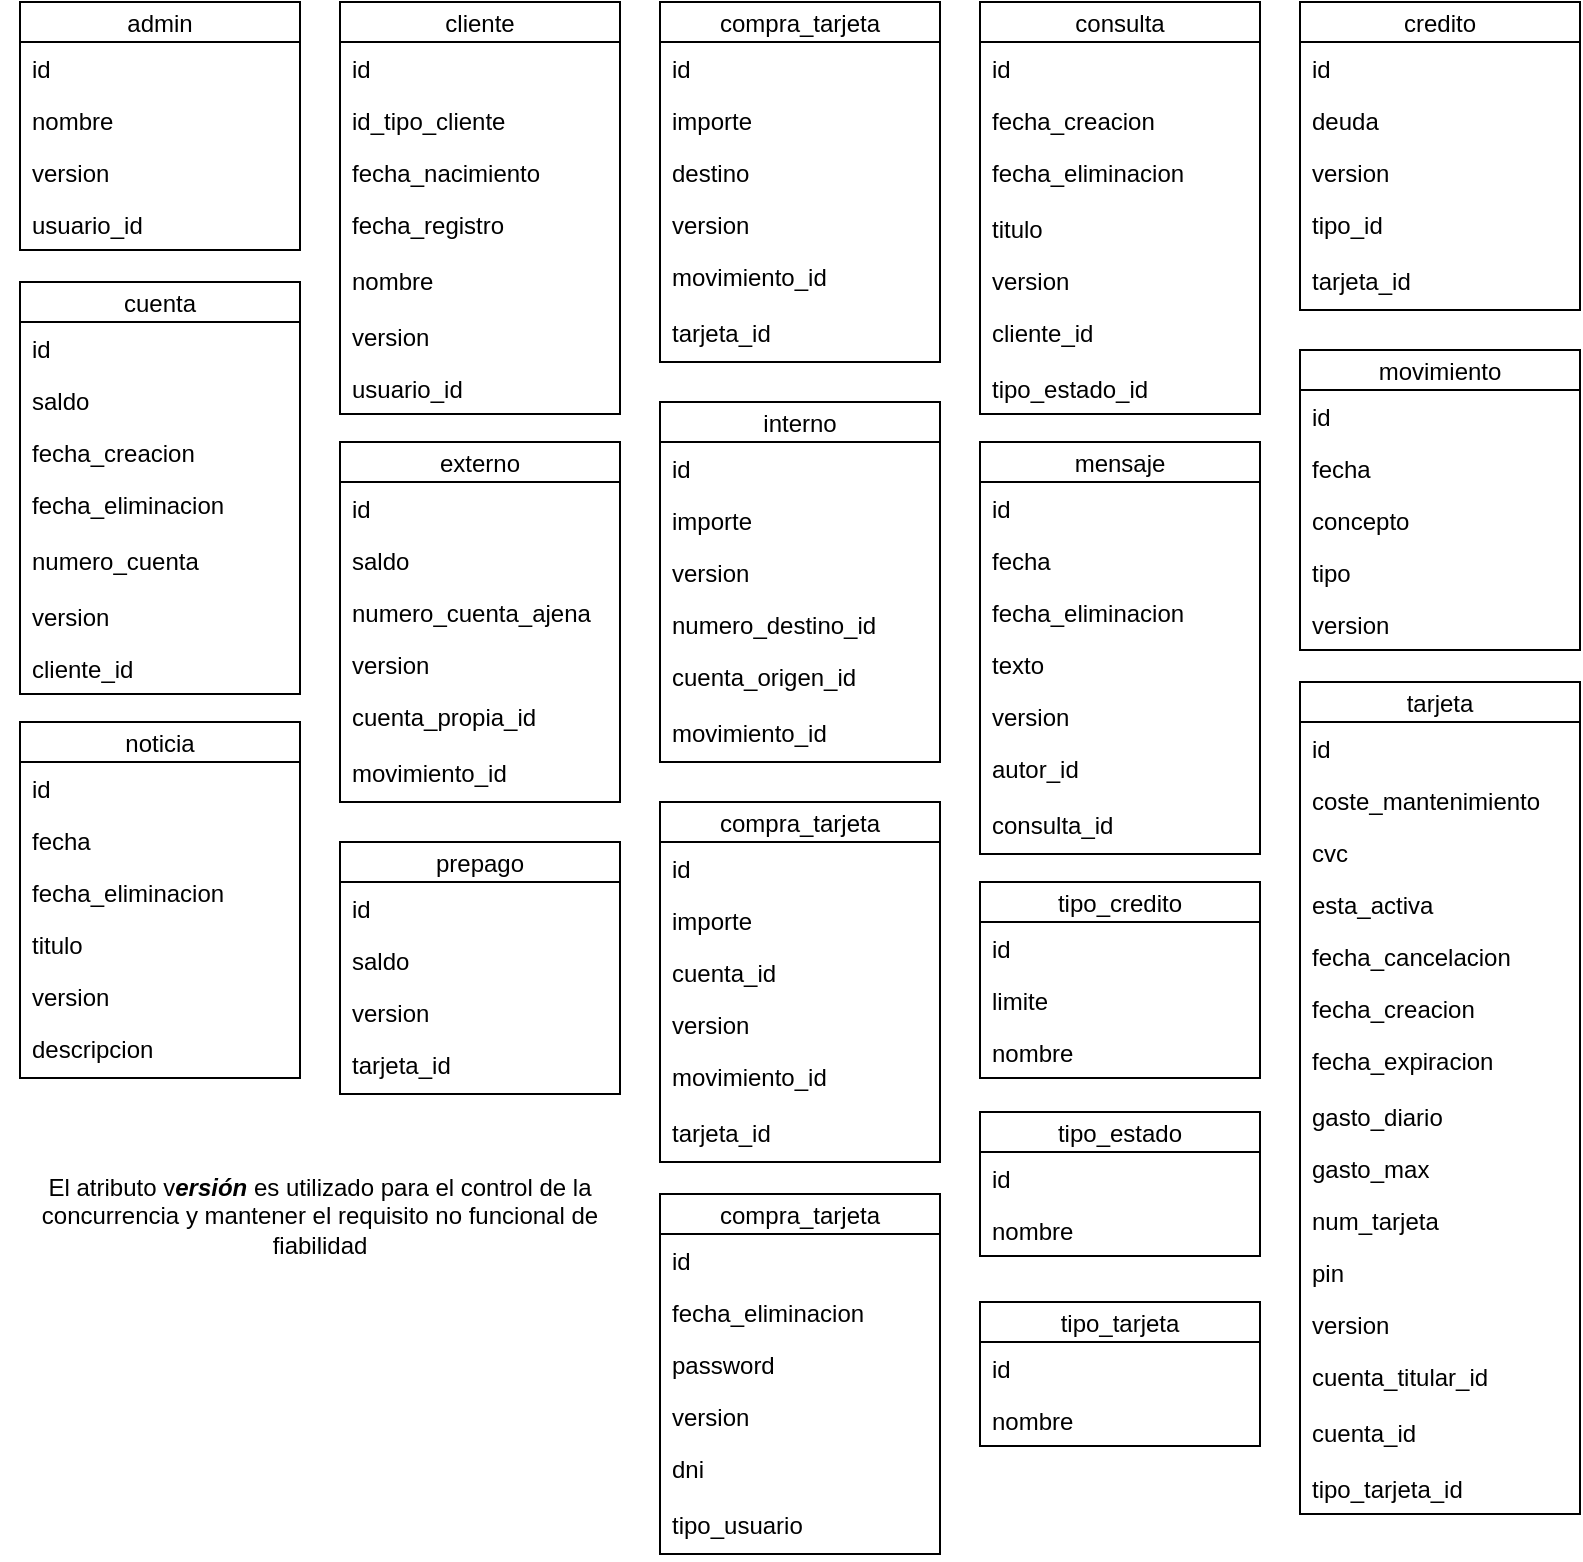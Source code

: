 <mxfile version="13.9.9" type="device"><diagram id="aLubkOLOiMjv6k60aFOc" name="Página-1"><mxGraphModel dx="749" dy="563" grid="1" gridSize="10" guides="1" tooltips="1" connect="1" arrows="1" fold="1" page="1" pageScale="1" pageWidth="827" pageHeight="1169" math="0" shadow="0"><root><mxCell id="0"/><mxCell id="1" parent="0"/><mxCell id="wa8xPoqSaQQKz2YlcXYJ-1" value="admin" style="swimlane;fontStyle=0;childLayout=stackLayout;horizontal=1;startSize=20;fillColor=none;horizontalStack=0;resizeParent=1;resizeParentMax=0;resizeLast=0;collapsible=1;marginBottom=0;" vertex="1" parent="1"><mxGeometry x="30" y="30" width="140" height="124" as="geometry"/></mxCell><mxCell id="wa8xPoqSaQQKz2YlcXYJ-2" value="id" style="text;strokeColor=none;fillColor=none;align=left;verticalAlign=top;spacingLeft=4;spacingRight=4;overflow=hidden;rotatable=0;points=[[0,0.5],[1,0.5]];portConstraint=eastwest;" vertex="1" parent="wa8xPoqSaQQKz2YlcXYJ-1"><mxGeometry y="20" width="140" height="26" as="geometry"/></mxCell><mxCell id="wa8xPoqSaQQKz2YlcXYJ-3" value="nombre" style="text;strokeColor=none;fillColor=none;align=left;verticalAlign=top;spacingLeft=4;spacingRight=4;overflow=hidden;rotatable=0;points=[[0,0.5],[1,0.5]];portConstraint=eastwest;" vertex="1" parent="wa8xPoqSaQQKz2YlcXYJ-1"><mxGeometry y="46" width="140" height="26" as="geometry"/></mxCell><mxCell id="wa8xPoqSaQQKz2YlcXYJ-4" value="version" style="text;strokeColor=none;fillColor=none;align=left;verticalAlign=top;spacingLeft=4;spacingRight=4;overflow=hidden;rotatable=0;points=[[0,0.5],[1,0.5]];portConstraint=eastwest;" vertex="1" parent="wa8xPoqSaQQKz2YlcXYJ-1"><mxGeometry y="72" width="140" height="26" as="geometry"/></mxCell><mxCell id="wa8xPoqSaQQKz2YlcXYJ-8" value="usuario_id" style="text;strokeColor=none;fillColor=none;align=left;verticalAlign=top;spacingLeft=4;spacingRight=4;overflow=hidden;rotatable=0;points=[[0,0.5],[1,0.5]];portConstraint=eastwest;" vertex="1" parent="wa8xPoqSaQQKz2YlcXYJ-1"><mxGeometry y="98" width="140" height="26" as="geometry"/></mxCell><mxCell id="wa8xPoqSaQQKz2YlcXYJ-9" value="El atributo v&lt;b&gt;&lt;i&gt;ersión&lt;/i&gt;&lt;/b&gt; es utilizado para el control de la concurrencia y mantener el requisito no funcional de fiabilidad" style="text;html=1;strokeColor=none;fillColor=none;align=center;verticalAlign=middle;whiteSpace=wrap;rounded=0;" vertex="1" parent="1"><mxGeometry x="20" y="617" width="320" height="40" as="geometry"/></mxCell><mxCell id="wa8xPoqSaQQKz2YlcXYJ-10" value="cliente" style="swimlane;fontStyle=0;childLayout=stackLayout;horizontal=1;startSize=20;fillColor=none;horizontalStack=0;resizeParent=1;resizeParentMax=0;resizeLast=0;collapsible=1;marginBottom=0;" vertex="1" parent="1"><mxGeometry x="190" y="30" width="140" height="206" as="geometry"/></mxCell><mxCell id="wa8xPoqSaQQKz2YlcXYJ-11" value="id" style="text;strokeColor=none;fillColor=none;align=left;verticalAlign=top;spacingLeft=4;spacingRight=4;overflow=hidden;rotatable=0;points=[[0,0.5],[1,0.5]];portConstraint=eastwest;" vertex="1" parent="wa8xPoqSaQQKz2YlcXYJ-10"><mxGeometry y="20" width="140" height="26" as="geometry"/></mxCell><mxCell id="wa8xPoqSaQQKz2YlcXYJ-12" value="id_tipo_cliente" style="text;strokeColor=none;fillColor=none;align=left;verticalAlign=top;spacingLeft=4;spacingRight=4;overflow=hidden;rotatable=0;points=[[0,0.5],[1,0.5]];portConstraint=eastwest;" vertex="1" parent="wa8xPoqSaQQKz2YlcXYJ-10"><mxGeometry y="46" width="140" height="26" as="geometry"/></mxCell><mxCell id="wa8xPoqSaQQKz2YlcXYJ-15" value="fecha_nacimiento" style="text;strokeColor=none;fillColor=none;align=left;verticalAlign=top;spacingLeft=4;spacingRight=4;overflow=hidden;rotatable=0;points=[[0,0.5],[1,0.5]];portConstraint=eastwest;" vertex="1" parent="wa8xPoqSaQQKz2YlcXYJ-10"><mxGeometry y="72" width="140" height="26" as="geometry"/></mxCell><mxCell id="wa8xPoqSaQQKz2YlcXYJ-16" value="fecha_registro" style="text;strokeColor=none;fillColor=none;align=left;verticalAlign=top;spacingLeft=4;spacingRight=4;overflow=hidden;rotatable=0;points=[[0,0.5],[1,0.5]];portConstraint=eastwest;" vertex="1" parent="wa8xPoqSaQQKz2YlcXYJ-10"><mxGeometry y="98" width="140" height="28" as="geometry"/></mxCell><mxCell id="wa8xPoqSaQQKz2YlcXYJ-17" value="nombre" style="text;strokeColor=none;fillColor=none;align=left;verticalAlign=top;spacingLeft=4;spacingRight=4;overflow=hidden;rotatable=0;points=[[0,0.5],[1,0.5]];portConstraint=eastwest;" vertex="1" parent="wa8xPoqSaQQKz2YlcXYJ-10"><mxGeometry y="126" width="140" height="28" as="geometry"/></mxCell><mxCell id="wa8xPoqSaQQKz2YlcXYJ-13" value="version" style="text;strokeColor=none;fillColor=none;align=left;verticalAlign=top;spacingLeft=4;spacingRight=4;overflow=hidden;rotatable=0;points=[[0,0.5],[1,0.5]];portConstraint=eastwest;" vertex="1" parent="wa8xPoqSaQQKz2YlcXYJ-10"><mxGeometry y="154" width="140" height="26" as="geometry"/></mxCell><mxCell id="wa8xPoqSaQQKz2YlcXYJ-14" value="usuario_id" style="text;strokeColor=none;fillColor=none;align=left;verticalAlign=top;spacingLeft=4;spacingRight=4;overflow=hidden;rotatable=0;points=[[0,0.5],[1,0.5]];portConstraint=eastwest;" vertex="1" parent="wa8xPoqSaQQKz2YlcXYJ-10"><mxGeometry y="180" width="140" height="26" as="geometry"/></mxCell><mxCell id="wa8xPoqSaQQKz2YlcXYJ-18" value="compra_tarjeta" style="swimlane;fontStyle=0;childLayout=stackLayout;horizontal=1;startSize=20;fillColor=none;horizontalStack=0;resizeParent=1;resizeParentMax=0;resizeLast=0;collapsible=1;marginBottom=0;" vertex="1" parent="1"><mxGeometry x="350" y="30" width="140" height="180" as="geometry"/></mxCell><mxCell id="wa8xPoqSaQQKz2YlcXYJ-19" value="id" style="text;strokeColor=none;fillColor=none;align=left;verticalAlign=top;spacingLeft=4;spacingRight=4;overflow=hidden;rotatable=0;points=[[0,0.5],[1,0.5]];portConstraint=eastwest;" vertex="1" parent="wa8xPoqSaQQKz2YlcXYJ-18"><mxGeometry y="20" width="140" height="26" as="geometry"/></mxCell><mxCell id="wa8xPoqSaQQKz2YlcXYJ-20" value="importe" style="text;strokeColor=none;fillColor=none;align=left;verticalAlign=top;spacingLeft=4;spacingRight=4;overflow=hidden;rotatable=0;points=[[0,0.5],[1,0.5]];portConstraint=eastwest;" vertex="1" parent="wa8xPoqSaQQKz2YlcXYJ-18"><mxGeometry y="46" width="140" height="26" as="geometry"/></mxCell><mxCell id="wa8xPoqSaQQKz2YlcXYJ-21" value="destino" style="text;strokeColor=none;fillColor=none;align=left;verticalAlign=top;spacingLeft=4;spacingRight=4;overflow=hidden;rotatable=0;points=[[0,0.5],[1,0.5]];portConstraint=eastwest;" vertex="1" parent="wa8xPoqSaQQKz2YlcXYJ-18"><mxGeometry y="72" width="140" height="26" as="geometry"/></mxCell><mxCell id="wa8xPoqSaQQKz2YlcXYJ-24" value="version" style="text;strokeColor=none;fillColor=none;align=left;verticalAlign=top;spacingLeft=4;spacingRight=4;overflow=hidden;rotatable=0;points=[[0,0.5],[1,0.5]];portConstraint=eastwest;" vertex="1" parent="wa8xPoqSaQQKz2YlcXYJ-18"><mxGeometry y="98" width="140" height="26" as="geometry"/></mxCell><mxCell id="wa8xPoqSaQQKz2YlcXYJ-22" value="movimiento_id" style="text;strokeColor=none;fillColor=none;align=left;verticalAlign=top;spacingLeft=4;spacingRight=4;overflow=hidden;rotatable=0;points=[[0,0.5],[1,0.5]];portConstraint=eastwest;" vertex="1" parent="wa8xPoqSaQQKz2YlcXYJ-18"><mxGeometry y="124" width="140" height="28" as="geometry"/></mxCell><mxCell id="wa8xPoqSaQQKz2YlcXYJ-23" value="tarjeta_id" style="text;strokeColor=none;fillColor=none;align=left;verticalAlign=top;spacingLeft=4;spacingRight=4;overflow=hidden;rotatable=0;points=[[0,0.5],[1,0.5]];portConstraint=eastwest;" vertex="1" parent="wa8xPoqSaQQKz2YlcXYJ-18"><mxGeometry y="152" width="140" height="28" as="geometry"/></mxCell><mxCell id="wa8xPoqSaQQKz2YlcXYJ-26" value="consulta" style="swimlane;fontStyle=0;childLayout=stackLayout;horizontal=1;startSize=20;fillColor=none;horizontalStack=0;resizeParent=1;resizeParentMax=0;resizeLast=0;collapsible=1;marginBottom=0;" vertex="1" parent="1"><mxGeometry x="510" y="30" width="140" height="206" as="geometry"/></mxCell><mxCell id="wa8xPoqSaQQKz2YlcXYJ-27" value="id" style="text;strokeColor=none;fillColor=none;align=left;verticalAlign=top;spacingLeft=4;spacingRight=4;overflow=hidden;rotatable=0;points=[[0,0.5],[1,0.5]];portConstraint=eastwest;" vertex="1" parent="wa8xPoqSaQQKz2YlcXYJ-26"><mxGeometry y="20" width="140" height="26" as="geometry"/></mxCell><mxCell id="wa8xPoqSaQQKz2YlcXYJ-29" value="fecha_creacion" style="text;strokeColor=none;fillColor=none;align=left;verticalAlign=top;spacingLeft=4;spacingRight=4;overflow=hidden;rotatable=0;points=[[0,0.5],[1,0.5]];portConstraint=eastwest;" vertex="1" parent="wa8xPoqSaQQKz2YlcXYJ-26"><mxGeometry y="46" width="140" height="26" as="geometry"/></mxCell><mxCell id="wa8xPoqSaQQKz2YlcXYJ-30" value="fecha_eliminacion" style="text;strokeColor=none;fillColor=none;align=left;verticalAlign=top;spacingLeft=4;spacingRight=4;overflow=hidden;rotatable=0;points=[[0,0.5],[1,0.5]];portConstraint=eastwest;" vertex="1" parent="wa8xPoqSaQQKz2YlcXYJ-26"><mxGeometry y="72" width="140" height="28" as="geometry"/></mxCell><mxCell id="wa8xPoqSaQQKz2YlcXYJ-28" value="titulo" style="text;strokeColor=none;fillColor=none;align=left;verticalAlign=top;spacingLeft=4;spacingRight=4;overflow=hidden;rotatable=0;points=[[0,0.5],[1,0.5]];portConstraint=eastwest;" vertex="1" parent="wa8xPoqSaQQKz2YlcXYJ-26"><mxGeometry y="100" width="140" height="26" as="geometry"/></mxCell><mxCell id="wa8xPoqSaQQKz2YlcXYJ-32" value="version" style="text;strokeColor=none;fillColor=none;align=left;verticalAlign=top;spacingLeft=4;spacingRight=4;overflow=hidden;rotatable=0;points=[[0,0.5],[1,0.5]];portConstraint=eastwest;" vertex="1" parent="wa8xPoqSaQQKz2YlcXYJ-26"><mxGeometry y="126" width="140" height="26" as="geometry"/></mxCell><mxCell id="wa8xPoqSaQQKz2YlcXYJ-31" value="cliente_id" style="text;strokeColor=none;fillColor=none;align=left;verticalAlign=top;spacingLeft=4;spacingRight=4;overflow=hidden;rotatable=0;points=[[0,0.5],[1,0.5]];portConstraint=eastwest;" vertex="1" parent="wa8xPoqSaQQKz2YlcXYJ-26"><mxGeometry y="152" width="140" height="28" as="geometry"/></mxCell><mxCell id="wa8xPoqSaQQKz2YlcXYJ-33" value="tipo_estado_id" style="text;strokeColor=none;fillColor=none;align=left;verticalAlign=top;spacingLeft=4;spacingRight=4;overflow=hidden;rotatable=0;points=[[0,0.5],[1,0.5]];portConstraint=eastwest;" vertex="1" parent="wa8xPoqSaQQKz2YlcXYJ-26"><mxGeometry y="180" width="140" height="26" as="geometry"/></mxCell><mxCell id="wa8xPoqSaQQKz2YlcXYJ-34" value="credito" style="swimlane;fontStyle=0;childLayout=stackLayout;horizontal=1;startSize=20;fillColor=none;horizontalStack=0;resizeParent=1;resizeParentMax=0;resizeLast=0;collapsible=1;marginBottom=0;" vertex="1" parent="1"><mxGeometry x="670" y="30" width="140" height="154" as="geometry"/></mxCell><mxCell id="wa8xPoqSaQQKz2YlcXYJ-35" value="id" style="text;strokeColor=none;fillColor=none;align=left;verticalAlign=top;spacingLeft=4;spacingRight=4;overflow=hidden;rotatable=0;points=[[0,0.5],[1,0.5]];portConstraint=eastwest;" vertex="1" parent="wa8xPoqSaQQKz2YlcXYJ-34"><mxGeometry y="20" width="140" height="26" as="geometry"/></mxCell><mxCell id="wa8xPoqSaQQKz2YlcXYJ-36" value="deuda" style="text;strokeColor=none;fillColor=none;align=left;verticalAlign=top;spacingLeft=4;spacingRight=4;overflow=hidden;rotatable=0;points=[[0,0.5],[1,0.5]];portConstraint=eastwest;" vertex="1" parent="wa8xPoqSaQQKz2YlcXYJ-34"><mxGeometry y="46" width="140" height="26" as="geometry"/></mxCell><mxCell id="wa8xPoqSaQQKz2YlcXYJ-38" value="version" style="text;strokeColor=none;fillColor=none;align=left;verticalAlign=top;spacingLeft=4;spacingRight=4;overflow=hidden;rotatable=0;points=[[0,0.5],[1,0.5]];portConstraint=eastwest;" vertex="1" parent="wa8xPoqSaQQKz2YlcXYJ-34"><mxGeometry y="72" width="140" height="26" as="geometry"/></mxCell><mxCell id="wa8xPoqSaQQKz2YlcXYJ-39" value="tipo_id" style="text;strokeColor=none;fillColor=none;align=left;verticalAlign=top;spacingLeft=4;spacingRight=4;overflow=hidden;rotatable=0;points=[[0,0.5],[1,0.5]];portConstraint=eastwest;" vertex="1" parent="wa8xPoqSaQQKz2YlcXYJ-34"><mxGeometry y="98" width="140" height="28" as="geometry"/></mxCell><mxCell id="wa8xPoqSaQQKz2YlcXYJ-40" value="tarjeta_id" style="text;strokeColor=none;fillColor=none;align=left;verticalAlign=top;spacingLeft=4;spacingRight=4;overflow=hidden;rotatable=0;points=[[0,0.5],[1,0.5]];portConstraint=eastwest;" vertex="1" parent="wa8xPoqSaQQKz2YlcXYJ-34"><mxGeometry y="126" width="140" height="28" as="geometry"/></mxCell><mxCell id="wa8xPoqSaQQKz2YlcXYJ-41" value="cuenta" style="swimlane;fontStyle=0;childLayout=stackLayout;horizontal=1;startSize=20;fillColor=none;horizontalStack=0;resizeParent=1;resizeParentMax=0;resizeLast=0;collapsible=1;marginBottom=0;" vertex="1" parent="1"><mxGeometry x="30" y="170" width="140" height="206" as="geometry"/></mxCell><mxCell id="wa8xPoqSaQQKz2YlcXYJ-42" value="id" style="text;strokeColor=none;fillColor=none;align=left;verticalAlign=top;spacingLeft=4;spacingRight=4;overflow=hidden;rotatable=0;points=[[0,0.5],[1,0.5]];portConstraint=eastwest;" vertex="1" parent="wa8xPoqSaQQKz2YlcXYJ-41"><mxGeometry y="20" width="140" height="26" as="geometry"/></mxCell><mxCell id="wa8xPoqSaQQKz2YlcXYJ-43" value="saldo" style="text;strokeColor=none;fillColor=none;align=left;verticalAlign=top;spacingLeft=4;spacingRight=4;overflow=hidden;rotatable=0;points=[[0,0.5],[1,0.5]];portConstraint=eastwest;" vertex="1" parent="wa8xPoqSaQQKz2YlcXYJ-41"><mxGeometry y="46" width="140" height="26" as="geometry"/></mxCell><mxCell id="wa8xPoqSaQQKz2YlcXYJ-44" value="fecha_creacion" style="text;strokeColor=none;fillColor=none;align=left;verticalAlign=top;spacingLeft=4;spacingRight=4;overflow=hidden;rotatable=0;points=[[0,0.5],[1,0.5]];portConstraint=eastwest;" vertex="1" parent="wa8xPoqSaQQKz2YlcXYJ-41"><mxGeometry y="72" width="140" height="26" as="geometry"/></mxCell><mxCell id="wa8xPoqSaQQKz2YlcXYJ-45" value="fecha_eliminacion" style="text;strokeColor=none;fillColor=none;align=left;verticalAlign=top;spacingLeft=4;spacingRight=4;overflow=hidden;rotatable=0;points=[[0,0.5],[1,0.5]];portConstraint=eastwest;" vertex="1" parent="wa8xPoqSaQQKz2YlcXYJ-41"><mxGeometry y="98" width="140" height="28" as="geometry"/></mxCell><mxCell id="wa8xPoqSaQQKz2YlcXYJ-46" value="numero_cuenta" style="text;strokeColor=none;fillColor=none;align=left;verticalAlign=top;spacingLeft=4;spacingRight=4;overflow=hidden;rotatable=0;points=[[0,0.5],[1,0.5]];portConstraint=eastwest;" vertex="1" parent="wa8xPoqSaQQKz2YlcXYJ-41"><mxGeometry y="126" width="140" height="28" as="geometry"/></mxCell><mxCell id="wa8xPoqSaQQKz2YlcXYJ-47" value="version" style="text;strokeColor=none;fillColor=none;align=left;verticalAlign=top;spacingLeft=4;spacingRight=4;overflow=hidden;rotatable=0;points=[[0,0.5],[1,0.5]];portConstraint=eastwest;" vertex="1" parent="wa8xPoqSaQQKz2YlcXYJ-41"><mxGeometry y="154" width="140" height="26" as="geometry"/></mxCell><mxCell id="wa8xPoqSaQQKz2YlcXYJ-48" value="cliente_id" style="text;strokeColor=none;fillColor=none;align=left;verticalAlign=top;spacingLeft=4;spacingRight=4;overflow=hidden;rotatable=0;points=[[0,0.5],[1,0.5]];portConstraint=eastwest;" vertex="1" parent="wa8xPoqSaQQKz2YlcXYJ-41"><mxGeometry y="180" width="140" height="26" as="geometry"/></mxCell><mxCell id="wa8xPoqSaQQKz2YlcXYJ-49" value="externo" style="swimlane;fontStyle=0;childLayout=stackLayout;horizontal=1;startSize=20;fillColor=none;horizontalStack=0;resizeParent=1;resizeParentMax=0;resizeLast=0;collapsible=1;marginBottom=0;" vertex="1" parent="1"><mxGeometry x="190" y="250" width="140" height="180" as="geometry"/></mxCell><mxCell id="wa8xPoqSaQQKz2YlcXYJ-50" value="id" style="text;strokeColor=none;fillColor=none;align=left;verticalAlign=top;spacingLeft=4;spacingRight=4;overflow=hidden;rotatable=0;points=[[0,0.5],[1,0.5]];portConstraint=eastwest;" vertex="1" parent="wa8xPoqSaQQKz2YlcXYJ-49"><mxGeometry y="20" width="140" height="26" as="geometry"/></mxCell><mxCell id="wa8xPoqSaQQKz2YlcXYJ-51" value="saldo" style="text;strokeColor=none;fillColor=none;align=left;verticalAlign=top;spacingLeft=4;spacingRight=4;overflow=hidden;rotatable=0;points=[[0,0.5],[1,0.5]];portConstraint=eastwest;" vertex="1" parent="wa8xPoqSaQQKz2YlcXYJ-49"><mxGeometry y="46" width="140" height="26" as="geometry"/></mxCell><mxCell id="wa8xPoqSaQQKz2YlcXYJ-52" value="numero_cuenta_ajena" style="text;strokeColor=none;fillColor=none;align=left;verticalAlign=top;spacingLeft=4;spacingRight=4;overflow=hidden;rotatable=0;points=[[0,0.5],[1,0.5]];portConstraint=eastwest;" vertex="1" parent="wa8xPoqSaQQKz2YlcXYJ-49"><mxGeometry y="72" width="140" height="26" as="geometry"/></mxCell><mxCell id="wa8xPoqSaQQKz2YlcXYJ-55" value="version" style="text;strokeColor=none;fillColor=none;align=left;verticalAlign=top;spacingLeft=4;spacingRight=4;overflow=hidden;rotatable=0;points=[[0,0.5],[1,0.5]];portConstraint=eastwest;" vertex="1" parent="wa8xPoqSaQQKz2YlcXYJ-49"><mxGeometry y="98" width="140" height="26" as="geometry"/></mxCell><mxCell id="wa8xPoqSaQQKz2YlcXYJ-53" value="cuenta_propia_id" style="text;strokeColor=none;fillColor=none;align=left;verticalAlign=top;spacingLeft=4;spacingRight=4;overflow=hidden;rotatable=0;points=[[0,0.5],[1,0.5]];portConstraint=eastwest;" vertex="1" parent="wa8xPoqSaQQKz2YlcXYJ-49"><mxGeometry y="124" width="140" height="28" as="geometry"/></mxCell><mxCell id="wa8xPoqSaQQKz2YlcXYJ-54" value="movimiento_id" style="text;strokeColor=none;fillColor=none;align=left;verticalAlign=top;spacingLeft=4;spacingRight=4;overflow=hidden;rotatable=0;points=[[0,0.5],[1,0.5]];portConstraint=eastwest;" vertex="1" parent="wa8xPoqSaQQKz2YlcXYJ-49"><mxGeometry y="152" width="140" height="28" as="geometry"/></mxCell><mxCell id="wa8xPoqSaQQKz2YlcXYJ-57" value="interno" style="swimlane;fontStyle=0;childLayout=stackLayout;horizontal=1;startSize=20;fillColor=none;horizontalStack=0;resizeParent=1;resizeParentMax=0;resizeLast=0;collapsible=1;marginBottom=0;" vertex="1" parent="1"><mxGeometry x="350" y="230" width="140" height="180" as="geometry"/></mxCell><mxCell id="wa8xPoqSaQQKz2YlcXYJ-58" value="id" style="text;strokeColor=none;fillColor=none;align=left;verticalAlign=top;spacingLeft=4;spacingRight=4;overflow=hidden;rotatable=0;points=[[0,0.5],[1,0.5]];portConstraint=eastwest;" vertex="1" parent="wa8xPoqSaQQKz2YlcXYJ-57"><mxGeometry y="20" width="140" height="26" as="geometry"/></mxCell><mxCell id="wa8xPoqSaQQKz2YlcXYJ-59" value="importe" style="text;strokeColor=none;fillColor=none;align=left;verticalAlign=top;spacingLeft=4;spacingRight=4;overflow=hidden;rotatable=0;points=[[0,0.5],[1,0.5]];portConstraint=eastwest;" vertex="1" parent="wa8xPoqSaQQKz2YlcXYJ-57"><mxGeometry y="46" width="140" height="26" as="geometry"/></mxCell><mxCell id="wa8xPoqSaQQKz2YlcXYJ-61" value="version" style="text;strokeColor=none;fillColor=none;align=left;verticalAlign=top;spacingLeft=4;spacingRight=4;overflow=hidden;rotatable=0;points=[[0,0.5],[1,0.5]];portConstraint=eastwest;" vertex="1" parent="wa8xPoqSaQQKz2YlcXYJ-57"><mxGeometry y="72" width="140" height="26" as="geometry"/></mxCell><mxCell id="wa8xPoqSaQQKz2YlcXYJ-60" value="numero_destino_id" style="text;strokeColor=none;fillColor=none;align=left;verticalAlign=top;spacingLeft=4;spacingRight=4;overflow=hidden;rotatable=0;points=[[0,0.5],[1,0.5]];portConstraint=eastwest;" vertex="1" parent="wa8xPoqSaQQKz2YlcXYJ-57"><mxGeometry y="98" width="140" height="26" as="geometry"/></mxCell><mxCell id="wa8xPoqSaQQKz2YlcXYJ-62" value="cuenta_origen_id" style="text;strokeColor=none;fillColor=none;align=left;verticalAlign=top;spacingLeft=4;spacingRight=4;overflow=hidden;rotatable=0;points=[[0,0.5],[1,0.5]];portConstraint=eastwest;" vertex="1" parent="wa8xPoqSaQQKz2YlcXYJ-57"><mxGeometry y="124" width="140" height="28" as="geometry"/></mxCell><mxCell id="wa8xPoqSaQQKz2YlcXYJ-63" value="movimiento_id" style="text;strokeColor=none;fillColor=none;align=left;verticalAlign=top;spacingLeft=4;spacingRight=4;overflow=hidden;rotatable=0;points=[[0,0.5],[1,0.5]];portConstraint=eastwest;" vertex="1" parent="wa8xPoqSaQQKz2YlcXYJ-57"><mxGeometry y="152" width="140" height="28" as="geometry"/></mxCell><mxCell id="wa8xPoqSaQQKz2YlcXYJ-64" value="mensaje" style="swimlane;fontStyle=0;childLayout=stackLayout;horizontal=1;startSize=20;fillColor=none;horizontalStack=0;resizeParent=1;resizeParentMax=0;resizeLast=0;collapsible=1;marginBottom=0;" vertex="1" parent="1"><mxGeometry x="510" y="250" width="140" height="206" as="geometry"/></mxCell><mxCell id="wa8xPoqSaQQKz2YlcXYJ-65" value="id" style="text;strokeColor=none;fillColor=none;align=left;verticalAlign=top;spacingLeft=4;spacingRight=4;overflow=hidden;rotatable=0;points=[[0,0.5],[1,0.5]];portConstraint=eastwest;" vertex="1" parent="wa8xPoqSaQQKz2YlcXYJ-64"><mxGeometry y="20" width="140" height="26" as="geometry"/></mxCell><mxCell id="wa8xPoqSaQQKz2YlcXYJ-66" value="fecha" style="text;strokeColor=none;fillColor=none;align=left;verticalAlign=top;spacingLeft=4;spacingRight=4;overflow=hidden;rotatable=0;points=[[0,0.5],[1,0.5]];portConstraint=eastwest;" vertex="1" parent="wa8xPoqSaQQKz2YlcXYJ-64"><mxGeometry y="46" width="140" height="26" as="geometry"/></mxCell><mxCell id="wa8xPoqSaQQKz2YlcXYJ-68" value="fecha_eliminacion" style="text;strokeColor=none;fillColor=none;align=left;verticalAlign=top;spacingLeft=4;spacingRight=4;overflow=hidden;rotatable=0;points=[[0,0.5],[1,0.5]];portConstraint=eastwest;" vertex="1" parent="wa8xPoqSaQQKz2YlcXYJ-64"><mxGeometry y="72" width="140" height="26" as="geometry"/></mxCell><mxCell id="wa8xPoqSaQQKz2YlcXYJ-67" value="texto" style="text;strokeColor=none;fillColor=none;align=left;verticalAlign=top;spacingLeft=4;spacingRight=4;overflow=hidden;rotatable=0;points=[[0,0.5],[1,0.5]];portConstraint=eastwest;" vertex="1" parent="wa8xPoqSaQQKz2YlcXYJ-64"><mxGeometry y="98" width="140" height="26" as="geometry"/></mxCell><mxCell id="wa8xPoqSaQQKz2YlcXYJ-71" value="version" style="text;strokeColor=none;fillColor=none;align=left;verticalAlign=top;spacingLeft=4;spacingRight=4;overflow=hidden;rotatable=0;points=[[0,0.5],[1,0.5]];portConstraint=eastwest;" vertex="1" parent="wa8xPoqSaQQKz2YlcXYJ-64"><mxGeometry y="124" width="140" height="26" as="geometry"/></mxCell><mxCell id="wa8xPoqSaQQKz2YlcXYJ-69" value="autor_id" style="text;strokeColor=none;fillColor=none;align=left;verticalAlign=top;spacingLeft=4;spacingRight=4;overflow=hidden;rotatable=0;points=[[0,0.5],[1,0.5]];portConstraint=eastwest;" vertex="1" parent="wa8xPoqSaQQKz2YlcXYJ-64"><mxGeometry y="150" width="140" height="28" as="geometry"/></mxCell><mxCell id="wa8xPoqSaQQKz2YlcXYJ-70" value="consulta_id" style="text;strokeColor=none;fillColor=none;align=left;verticalAlign=top;spacingLeft=4;spacingRight=4;overflow=hidden;rotatable=0;points=[[0,0.5],[1,0.5]];portConstraint=eastwest;" vertex="1" parent="wa8xPoqSaQQKz2YlcXYJ-64"><mxGeometry y="178" width="140" height="28" as="geometry"/></mxCell><mxCell id="wa8xPoqSaQQKz2YlcXYJ-72" value="movimiento" style="swimlane;fontStyle=0;childLayout=stackLayout;horizontal=1;startSize=20;fillColor=none;horizontalStack=0;resizeParent=1;resizeParentMax=0;resizeLast=0;collapsible=1;marginBottom=0;" vertex="1" parent="1"><mxGeometry x="670" y="204" width="140" height="150" as="geometry"/></mxCell><mxCell id="wa8xPoqSaQQKz2YlcXYJ-73" value="id" style="text;strokeColor=none;fillColor=none;align=left;verticalAlign=top;spacingLeft=4;spacingRight=4;overflow=hidden;rotatable=0;points=[[0,0.5],[1,0.5]];portConstraint=eastwest;" vertex="1" parent="wa8xPoqSaQQKz2YlcXYJ-72"><mxGeometry y="20" width="140" height="26" as="geometry"/></mxCell><mxCell id="wa8xPoqSaQQKz2YlcXYJ-74" value="fecha" style="text;strokeColor=none;fillColor=none;align=left;verticalAlign=top;spacingLeft=4;spacingRight=4;overflow=hidden;rotatable=0;points=[[0,0.5],[1,0.5]];portConstraint=eastwest;" vertex="1" parent="wa8xPoqSaQQKz2YlcXYJ-72"><mxGeometry y="46" width="140" height="26" as="geometry"/></mxCell><mxCell id="wa8xPoqSaQQKz2YlcXYJ-75" value="concepto" style="text;strokeColor=none;fillColor=none;align=left;verticalAlign=top;spacingLeft=4;spacingRight=4;overflow=hidden;rotatable=0;points=[[0,0.5],[1,0.5]];portConstraint=eastwest;" vertex="1" parent="wa8xPoqSaQQKz2YlcXYJ-72"><mxGeometry y="72" width="140" height="26" as="geometry"/></mxCell><mxCell id="wa8xPoqSaQQKz2YlcXYJ-76" value="tipo" style="text;strokeColor=none;fillColor=none;align=left;verticalAlign=top;spacingLeft=4;spacingRight=4;overflow=hidden;rotatable=0;points=[[0,0.5],[1,0.5]];portConstraint=eastwest;" vertex="1" parent="wa8xPoqSaQQKz2YlcXYJ-72"><mxGeometry y="98" width="140" height="26" as="geometry"/></mxCell><mxCell id="wa8xPoqSaQQKz2YlcXYJ-77" value="version" style="text;strokeColor=none;fillColor=none;align=left;verticalAlign=top;spacingLeft=4;spacingRight=4;overflow=hidden;rotatable=0;points=[[0,0.5],[1,0.5]];portConstraint=eastwest;" vertex="1" parent="wa8xPoqSaQQKz2YlcXYJ-72"><mxGeometry y="124" width="140" height="26" as="geometry"/></mxCell><mxCell id="wa8xPoqSaQQKz2YlcXYJ-80" value="noticia" style="swimlane;fontStyle=0;childLayout=stackLayout;horizontal=1;startSize=20;fillColor=none;horizontalStack=0;resizeParent=1;resizeParentMax=0;resizeLast=0;collapsible=1;marginBottom=0;" vertex="1" parent="1"><mxGeometry x="30" y="390" width="140" height="178" as="geometry"/></mxCell><mxCell id="wa8xPoqSaQQKz2YlcXYJ-81" value="id" style="text;strokeColor=none;fillColor=none;align=left;verticalAlign=top;spacingLeft=4;spacingRight=4;overflow=hidden;rotatable=0;points=[[0,0.5],[1,0.5]];portConstraint=eastwest;" vertex="1" parent="wa8xPoqSaQQKz2YlcXYJ-80"><mxGeometry y="20" width="140" height="26" as="geometry"/></mxCell><mxCell id="wa8xPoqSaQQKz2YlcXYJ-82" value="fecha" style="text;strokeColor=none;fillColor=none;align=left;verticalAlign=top;spacingLeft=4;spacingRight=4;overflow=hidden;rotatable=0;points=[[0,0.5],[1,0.5]];portConstraint=eastwest;" vertex="1" parent="wa8xPoqSaQQKz2YlcXYJ-80"><mxGeometry y="46" width="140" height="26" as="geometry"/></mxCell><mxCell id="wa8xPoqSaQQKz2YlcXYJ-83" value="fecha_eliminacion" style="text;strokeColor=none;fillColor=none;align=left;verticalAlign=top;spacingLeft=4;spacingRight=4;overflow=hidden;rotatable=0;points=[[0,0.5],[1,0.5]];portConstraint=eastwest;" vertex="1" parent="wa8xPoqSaQQKz2YlcXYJ-80"><mxGeometry y="72" width="140" height="26" as="geometry"/></mxCell><mxCell id="wa8xPoqSaQQKz2YlcXYJ-84" value="titulo" style="text;strokeColor=none;fillColor=none;align=left;verticalAlign=top;spacingLeft=4;spacingRight=4;overflow=hidden;rotatable=0;points=[[0,0.5],[1,0.5]];portConstraint=eastwest;" vertex="1" parent="wa8xPoqSaQQKz2YlcXYJ-80"><mxGeometry y="98" width="140" height="26" as="geometry"/></mxCell><mxCell id="wa8xPoqSaQQKz2YlcXYJ-85" value="version" style="text;strokeColor=none;fillColor=none;align=left;verticalAlign=top;spacingLeft=4;spacingRight=4;overflow=hidden;rotatable=0;points=[[0,0.5],[1,0.5]];portConstraint=eastwest;" vertex="1" parent="wa8xPoqSaQQKz2YlcXYJ-80"><mxGeometry y="124" width="140" height="26" as="geometry"/></mxCell><mxCell id="wa8xPoqSaQQKz2YlcXYJ-86" value="descripcion" style="text;strokeColor=none;fillColor=none;align=left;verticalAlign=top;spacingLeft=4;spacingRight=4;overflow=hidden;rotatable=0;points=[[0,0.5],[1,0.5]];portConstraint=eastwest;" vertex="1" parent="wa8xPoqSaQQKz2YlcXYJ-80"><mxGeometry y="150" width="140" height="28" as="geometry"/></mxCell><mxCell id="wa8xPoqSaQQKz2YlcXYJ-88" value="prepago" style="swimlane;fontStyle=0;childLayout=stackLayout;horizontal=1;startSize=20;fillColor=none;horizontalStack=0;resizeParent=1;resizeParentMax=0;resizeLast=0;collapsible=1;marginBottom=0;" vertex="1" parent="1"><mxGeometry x="190" y="450" width="140" height="126" as="geometry"/></mxCell><mxCell id="wa8xPoqSaQQKz2YlcXYJ-89" value="id" style="text;strokeColor=none;fillColor=none;align=left;verticalAlign=top;spacingLeft=4;spacingRight=4;overflow=hidden;rotatable=0;points=[[0,0.5],[1,0.5]];portConstraint=eastwest;" vertex="1" parent="wa8xPoqSaQQKz2YlcXYJ-88"><mxGeometry y="20" width="140" height="26" as="geometry"/></mxCell><mxCell id="wa8xPoqSaQQKz2YlcXYJ-90" value="saldo" style="text;strokeColor=none;fillColor=none;align=left;verticalAlign=top;spacingLeft=4;spacingRight=4;overflow=hidden;rotatable=0;points=[[0,0.5],[1,0.5]];portConstraint=eastwest;" vertex="1" parent="wa8xPoqSaQQKz2YlcXYJ-88"><mxGeometry y="46" width="140" height="26" as="geometry"/></mxCell><mxCell id="wa8xPoqSaQQKz2YlcXYJ-93" value="version" style="text;strokeColor=none;fillColor=none;align=left;verticalAlign=top;spacingLeft=4;spacingRight=4;overflow=hidden;rotatable=0;points=[[0,0.5],[1,0.5]];portConstraint=eastwest;" vertex="1" parent="wa8xPoqSaQQKz2YlcXYJ-88"><mxGeometry y="72" width="140" height="26" as="geometry"/></mxCell><mxCell id="wa8xPoqSaQQKz2YlcXYJ-94" value="tarjeta_id" style="text;strokeColor=none;fillColor=none;align=left;verticalAlign=top;spacingLeft=4;spacingRight=4;overflow=hidden;rotatable=0;points=[[0,0.5],[1,0.5]];portConstraint=eastwest;" vertex="1" parent="wa8xPoqSaQQKz2YlcXYJ-88"><mxGeometry y="98" width="140" height="28" as="geometry"/></mxCell><mxCell id="wa8xPoqSaQQKz2YlcXYJ-95" value="compra_tarjeta" style="swimlane;fontStyle=0;childLayout=stackLayout;horizontal=1;startSize=20;fillColor=none;horizontalStack=0;resizeParent=1;resizeParentMax=0;resizeLast=0;collapsible=1;marginBottom=0;" vertex="1" parent="1"><mxGeometry x="350" y="430" width="140" height="180" as="geometry"/></mxCell><mxCell id="wa8xPoqSaQQKz2YlcXYJ-96" value="id" style="text;strokeColor=none;fillColor=none;align=left;verticalAlign=top;spacingLeft=4;spacingRight=4;overflow=hidden;rotatable=0;points=[[0,0.5],[1,0.5]];portConstraint=eastwest;" vertex="1" parent="wa8xPoqSaQQKz2YlcXYJ-95"><mxGeometry y="20" width="140" height="26" as="geometry"/></mxCell><mxCell id="wa8xPoqSaQQKz2YlcXYJ-97" value="importe" style="text;strokeColor=none;fillColor=none;align=left;verticalAlign=top;spacingLeft=4;spacingRight=4;overflow=hidden;rotatable=0;points=[[0,0.5],[1,0.5]];portConstraint=eastwest;" vertex="1" parent="wa8xPoqSaQQKz2YlcXYJ-95"><mxGeometry y="46" width="140" height="26" as="geometry"/></mxCell><mxCell id="wa8xPoqSaQQKz2YlcXYJ-98" value="cuenta_id" style="text;strokeColor=none;fillColor=none;align=left;verticalAlign=top;spacingLeft=4;spacingRight=4;overflow=hidden;rotatable=0;points=[[0,0.5],[1,0.5]];portConstraint=eastwest;" vertex="1" parent="wa8xPoqSaQQKz2YlcXYJ-95"><mxGeometry y="72" width="140" height="26" as="geometry"/></mxCell><mxCell id="wa8xPoqSaQQKz2YlcXYJ-99" value="version" style="text;strokeColor=none;fillColor=none;align=left;verticalAlign=top;spacingLeft=4;spacingRight=4;overflow=hidden;rotatable=0;points=[[0,0.5],[1,0.5]];portConstraint=eastwest;" vertex="1" parent="wa8xPoqSaQQKz2YlcXYJ-95"><mxGeometry y="98" width="140" height="26" as="geometry"/></mxCell><mxCell id="wa8xPoqSaQQKz2YlcXYJ-100" value="movimiento_id" style="text;strokeColor=none;fillColor=none;align=left;verticalAlign=top;spacingLeft=4;spacingRight=4;overflow=hidden;rotatable=0;points=[[0,0.5],[1,0.5]];portConstraint=eastwest;" vertex="1" parent="wa8xPoqSaQQKz2YlcXYJ-95"><mxGeometry y="124" width="140" height="28" as="geometry"/></mxCell><mxCell id="wa8xPoqSaQQKz2YlcXYJ-101" value="tarjeta_id" style="text;strokeColor=none;fillColor=none;align=left;verticalAlign=top;spacingLeft=4;spacingRight=4;overflow=hidden;rotatable=0;points=[[0,0.5],[1,0.5]];portConstraint=eastwest;" vertex="1" parent="wa8xPoqSaQQKz2YlcXYJ-95"><mxGeometry y="152" width="140" height="28" as="geometry"/></mxCell><mxCell id="wa8xPoqSaQQKz2YlcXYJ-102" value="tarjeta" style="swimlane;fontStyle=0;childLayout=stackLayout;horizontal=1;startSize=20;fillColor=none;horizontalStack=0;resizeParent=1;resizeParentMax=0;resizeLast=0;collapsible=1;marginBottom=0;" vertex="1" parent="1"><mxGeometry x="670" y="370" width="140" height="416" as="geometry"/></mxCell><mxCell id="wa8xPoqSaQQKz2YlcXYJ-103" value="id" style="text;strokeColor=none;fillColor=none;align=left;verticalAlign=top;spacingLeft=4;spacingRight=4;overflow=hidden;rotatable=0;points=[[0,0.5],[1,0.5]];portConstraint=eastwest;" vertex="1" parent="wa8xPoqSaQQKz2YlcXYJ-102"><mxGeometry y="20" width="140" height="26" as="geometry"/></mxCell><mxCell id="wa8xPoqSaQQKz2YlcXYJ-110" value="coste_mantenimiento" style="text;strokeColor=none;fillColor=none;align=left;verticalAlign=top;spacingLeft=4;spacingRight=4;overflow=hidden;rotatable=0;points=[[0,0.5],[1,0.5]];portConstraint=eastwest;" vertex="1" parent="wa8xPoqSaQQKz2YlcXYJ-102"><mxGeometry y="46" width="140" height="26" as="geometry"/></mxCell><mxCell id="wa8xPoqSaQQKz2YlcXYJ-111" value="cvc" style="text;strokeColor=none;fillColor=none;align=left;verticalAlign=top;spacingLeft=4;spacingRight=4;overflow=hidden;rotatable=0;points=[[0,0.5],[1,0.5]];portConstraint=eastwest;" vertex="1" parent="wa8xPoqSaQQKz2YlcXYJ-102"><mxGeometry y="72" width="140" height="26" as="geometry"/></mxCell><mxCell id="wa8xPoqSaQQKz2YlcXYJ-112" value="esta_activa" style="text;strokeColor=none;fillColor=none;align=left;verticalAlign=top;spacingLeft=4;spacingRight=4;overflow=hidden;rotatable=0;points=[[0,0.5],[1,0.5]];portConstraint=eastwest;" vertex="1" parent="wa8xPoqSaQQKz2YlcXYJ-102"><mxGeometry y="98" width="140" height="26" as="geometry"/></mxCell><mxCell id="wa8xPoqSaQQKz2YlcXYJ-113" value="fecha_cancelacion" style="text;strokeColor=none;fillColor=none;align=left;verticalAlign=top;spacingLeft=4;spacingRight=4;overflow=hidden;rotatable=0;points=[[0,0.5],[1,0.5]];portConstraint=eastwest;" vertex="1" parent="wa8xPoqSaQQKz2YlcXYJ-102"><mxGeometry y="124" width="140" height="26" as="geometry"/></mxCell><mxCell id="wa8xPoqSaQQKz2YlcXYJ-104" value="fecha_creacion" style="text;strokeColor=none;fillColor=none;align=left;verticalAlign=top;spacingLeft=4;spacingRight=4;overflow=hidden;rotatable=0;points=[[0,0.5],[1,0.5]];portConstraint=eastwest;" vertex="1" parent="wa8xPoqSaQQKz2YlcXYJ-102"><mxGeometry y="150" width="140" height="26" as="geometry"/></mxCell><mxCell id="wa8xPoqSaQQKz2YlcXYJ-105" value="fecha_expiracion" style="text;strokeColor=none;fillColor=none;align=left;verticalAlign=top;spacingLeft=4;spacingRight=4;overflow=hidden;rotatable=0;points=[[0,0.5],[1,0.5]];portConstraint=eastwest;" vertex="1" parent="wa8xPoqSaQQKz2YlcXYJ-102"><mxGeometry y="176" width="140" height="28" as="geometry"/></mxCell><mxCell id="wa8xPoqSaQQKz2YlcXYJ-106" value="gasto_diario" style="text;strokeColor=none;fillColor=none;align=left;verticalAlign=top;spacingLeft=4;spacingRight=4;overflow=hidden;rotatable=0;points=[[0,0.5],[1,0.5]];portConstraint=eastwest;" vertex="1" parent="wa8xPoqSaQQKz2YlcXYJ-102"><mxGeometry y="204" width="140" height="26" as="geometry"/></mxCell><mxCell id="wa8xPoqSaQQKz2YlcXYJ-114" value="gasto_max" style="text;strokeColor=none;fillColor=none;align=left;verticalAlign=top;spacingLeft=4;spacingRight=4;overflow=hidden;rotatable=0;points=[[0,0.5],[1,0.5]];portConstraint=eastwest;" vertex="1" parent="wa8xPoqSaQQKz2YlcXYJ-102"><mxGeometry y="230" width="140" height="26" as="geometry"/></mxCell><mxCell id="wa8xPoqSaQQKz2YlcXYJ-115" value="num_tarjeta" style="text;strokeColor=none;fillColor=none;align=left;verticalAlign=top;spacingLeft=4;spacingRight=4;overflow=hidden;rotatable=0;points=[[0,0.5],[1,0.5]];portConstraint=eastwest;" vertex="1" parent="wa8xPoqSaQQKz2YlcXYJ-102"><mxGeometry y="256" width="140" height="26" as="geometry"/></mxCell><mxCell id="wa8xPoqSaQQKz2YlcXYJ-107" value="pin" style="text;strokeColor=none;fillColor=none;align=left;verticalAlign=top;spacingLeft=4;spacingRight=4;overflow=hidden;rotatable=0;points=[[0,0.5],[1,0.5]];portConstraint=eastwest;" vertex="1" parent="wa8xPoqSaQQKz2YlcXYJ-102"><mxGeometry y="282" width="140" height="26" as="geometry"/></mxCell><mxCell id="wa8xPoqSaQQKz2YlcXYJ-116" value="version" style="text;strokeColor=none;fillColor=none;align=left;verticalAlign=top;spacingLeft=4;spacingRight=4;overflow=hidden;rotatable=0;points=[[0,0.5],[1,0.5]];portConstraint=eastwest;" vertex="1" parent="wa8xPoqSaQQKz2YlcXYJ-102"><mxGeometry y="308" width="140" height="26" as="geometry"/></mxCell><mxCell id="wa8xPoqSaQQKz2YlcXYJ-108" value="cuenta_titular_id" style="text;strokeColor=none;fillColor=none;align=left;verticalAlign=top;spacingLeft=4;spacingRight=4;overflow=hidden;rotatable=0;points=[[0,0.5],[1,0.5]];portConstraint=eastwest;" vertex="1" parent="wa8xPoqSaQQKz2YlcXYJ-102"><mxGeometry y="334" width="140" height="28" as="geometry"/></mxCell><mxCell id="wa8xPoqSaQQKz2YlcXYJ-117" value="cuenta_id" style="text;strokeColor=none;fillColor=none;align=left;verticalAlign=top;spacingLeft=4;spacingRight=4;overflow=hidden;rotatable=0;points=[[0,0.5],[1,0.5]];portConstraint=eastwest;" vertex="1" parent="wa8xPoqSaQQKz2YlcXYJ-102"><mxGeometry y="362" width="140" height="28" as="geometry"/></mxCell><mxCell id="wa8xPoqSaQQKz2YlcXYJ-109" value="tipo_tarjeta_id" style="text;strokeColor=none;fillColor=none;align=left;verticalAlign=top;spacingLeft=4;spacingRight=4;overflow=hidden;rotatable=0;points=[[0,0.5],[1,0.5]];portConstraint=eastwest;" vertex="1" parent="wa8xPoqSaQQKz2YlcXYJ-102"><mxGeometry y="390" width="140" height="26" as="geometry"/></mxCell><mxCell id="wa8xPoqSaQQKz2YlcXYJ-118" value="tipo_credito" style="swimlane;fontStyle=0;childLayout=stackLayout;horizontal=1;startSize=20;fillColor=none;horizontalStack=0;resizeParent=1;resizeParentMax=0;resizeLast=0;collapsible=1;marginBottom=0;" vertex="1" parent="1"><mxGeometry x="510" y="470" width="140" height="98" as="geometry"/></mxCell><mxCell id="wa8xPoqSaQQKz2YlcXYJ-119" value="id" style="text;strokeColor=none;fillColor=none;align=left;verticalAlign=top;spacingLeft=4;spacingRight=4;overflow=hidden;rotatable=0;points=[[0,0.5],[1,0.5]];portConstraint=eastwest;" vertex="1" parent="wa8xPoqSaQQKz2YlcXYJ-118"><mxGeometry y="20" width="140" height="26" as="geometry"/></mxCell><mxCell id="wa8xPoqSaQQKz2YlcXYJ-120" value="limite" style="text;strokeColor=none;fillColor=none;align=left;verticalAlign=top;spacingLeft=4;spacingRight=4;overflow=hidden;rotatable=0;points=[[0,0.5],[1,0.5]];portConstraint=eastwest;" vertex="1" parent="wa8xPoqSaQQKz2YlcXYJ-118"><mxGeometry y="46" width="140" height="26" as="geometry"/></mxCell><mxCell id="wa8xPoqSaQQKz2YlcXYJ-121" value="nombre" style="text;strokeColor=none;fillColor=none;align=left;verticalAlign=top;spacingLeft=4;spacingRight=4;overflow=hidden;rotatable=0;points=[[0,0.5],[1,0.5]];portConstraint=eastwest;" vertex="1" parent="wa8xPoqSaQQKz2YlcXYJ-118"><mxGeometry y="72" width="140" height="26" as="geometry"/></mxCell><mxCell id="wa8xPoqSaQQKz2YlcXYJ-125" value="tipo_estado" style="swimlane;fontStyle=0;childLayout=stackLayout;horizontal=1;startSize=20;fillColor=none;horizontalStack=0;resizeParent=1;resizeParentMax=0;resizeLast=0;collapsible=1;marginBottom=0;" vertex="1" parent="1"><mxGeometry x="510" y="585" width="140" height="72" as="geometry"/></mxCell><mxCell id="wa8xPoqSaQQKz2YlcXYJ-126" value="id" style="text;strokeColor=none;fillColor=none;align=left;verticalAlign=top;spacingLeft=4;spacingRight=4;overflow=hidden;rotatable=0;points=[[0,0.5],[1,0.5]];portConstraint=eastwest;" vertex="1" parent="wa8xPoqSaQQKz2YlcXYJ-125"><mxGeometry y="20" width="140" height="26" as="geometry"/></mxCell><mxCell id="wa8xPoqSaQQKz2YlcXYJ-128" value="nombre" style="text;strokeColor=none;fillColor=none;align=left;verticalAlign=top;spacingLeft=4;spacingRight=4;overflow=hidden;rotatable=0;points=[[0,0.5],[1,0.5]];portConstraint=eastwest;" vertex="1" parent="wa8xPoqSaQQKz2YlcXYJ-125"><mxGeometry y="46" width="140" height="26" as="geometry"/></mxCell><mxCell id="wa8xPoqSaQQKz2YlcXYJ-129" value="tipo_tarjeta" style="swimlane;fontStyle=0;childLayout=stackLayout;horizontal=1;startSize=20;fillColor=none;horizontalStack=0;resizeParent=1;resizeParentMax=0;resizeLast=0;collapsible=1;marginBottom=0;" vertex="1" parent="1"><mxGeometry x="510" y="680" width="140" height="72" as="geometry"/></mxCell><mxCell id="wa8xPoqSaQQKz2YlcXYJ-130" value="id" style="text;strokeColor=none;fillColor=none;align=left;verticalAlign=top;spacingLeft=4;spacingRight=4;overflow=hidden;rotatable=0;points=[[0,0.5],[1,0.5]];portConstraint=eastwest;" vertex="1" parent="wa8xPoqSaQQKz2YlcXYJ-129"><mxGeometry y="20" width="140" height="26" as="geometry"/></mxCell><mxCell id="wa8xPoqSaQQKz2YlcXYJ-131" value="nombre" style="text;strokeColor=none;fillColor=none;align=left;verticalAlign=top;spacingLeft=4;spacingRight=4;overflow=hidden;rotatable=0;points=[[0,0.5],[1,0.5]];portConstraint=eastwest;" vertex="1" parent="wa8xPoqSaQQKz2YlcXYJ-129"><mxGeometry y="46" width="140" height="26" as="geometry"/></mxCell><mxCell id="wa8xPoqSaQQKz2YlcXYJ-132" value="compra_tarjeta" style="swimlane;fontStyle=0;childLayout=stackLayout;horizontal=1;startSize=20;fillColor=none;horizontalStack=0;resizeParent=1;resizeParentMax=0;resizeLast=0;collapsible=1;marginBottom=0;" vertex="1" parent="1"><mxGeometry x="350" y="626" width="140" height="180" as="geometry"/></mxCell><mxCell id="wa8xPoqSaQQKz2YlcXYJ-133" value="id" style="text;strokeColor=none;fillColor=none;align=left;verticalAlign=top;spacingLeft=4;spacingRight=4;overflow=hidden;rotatable=0;points=[[0,0.5],[1,0.5]];portConstraint=eastwest;" vertex="1" parent="wa8xPoqSaQQKz2YlcXYJ-132"><mxGeometry y="20" width="140" height="26" as="geometry"/></mxCell><mxCell id="wa8xPoqSaQQKz2YlcXYJ-134" value="fecha_eliminacion" style="text;strokeColor=none;fillColor=none;align=left;verticalAlign=top;spacingLeft=4;spacingRight=4;overflow=hidden;rotatable=0;points=[[0,0.5],[1,0.5]];portConstraint=eastwest;" vertex="1" parent="wa8xPoqSaQQKz2YlcXYJ-132"><mxGeometry y="46" width="140" height="26" as="geometry"/></mxCell><mxCell id="wa8xPoqSaQQKz2YlcXYJ-135" value="password" style="text;strokeColor=none;fillColor=none;align=left;verticalAlign=top;spacingLeft=4;spacingRight=4;overflow=hidden;rotatable=0;points=[[0,0.5],[1,0.5]];portConstraint=eastwest;" vertex="1" parent="wa8xPoqSaQQKz2YlcXYJ-132"><mxGeometry y="72" width="140" height="26" as="geometry"/></mxCell><mxCell id="wa8xPoqSaQQKz2YlcXYJ-136" value="version" style="text;strokeColor=none;fillColor=none;align=left;verticalAlign=top;spacingLeft=4;spacingRight=4;overflow=hidden;rotatable=0;points=[[0,0.5],[1,0.5]];portConstraint=eastwest;" vertex="1" parent="wa8xPoqSaQQKz2YlcXYJ-132"><mxGeometry y="98" width="140" height="26" as="geometry"/></mxCell><mxCell id="wa8xPoqSaQQKz2YlcXYJ-137" value="dni" style="text;strokeColor=none;fillColor=none;align=left;verticalAlign=top;spacingLeft=4;spacingRight=4;overflow=hidden;rotatable=0;points=[[0,0.5],[1,0.5]];portConstraint=eastwest;" vertex="1" parent="wa8xPoqSaQQKz2YlcXYJ-132"><mxGeometry y="124" width="140" height="28" as="geometry"/></mxCell><mxCell id="wa8xPoqSaQQKz2YlcXYJ-138" value="tipo_usuario" style="text;strokeColor=none;fillColor=none;align=left;verticalAlign=top;spacingLeft=4;spacingRight=4;overflow=hidden;rotatable=0;points=[[0,0.5],[1,0.5]];portConstraint=eastwest;" vertex="1" parent="wa8xPoqSaQQKz2YlcXYJ-132"><mxGeometry y="152" width="140" height="28" as="geometry"/></mxCell></root></mxGraphModel></diagram></mxfile>